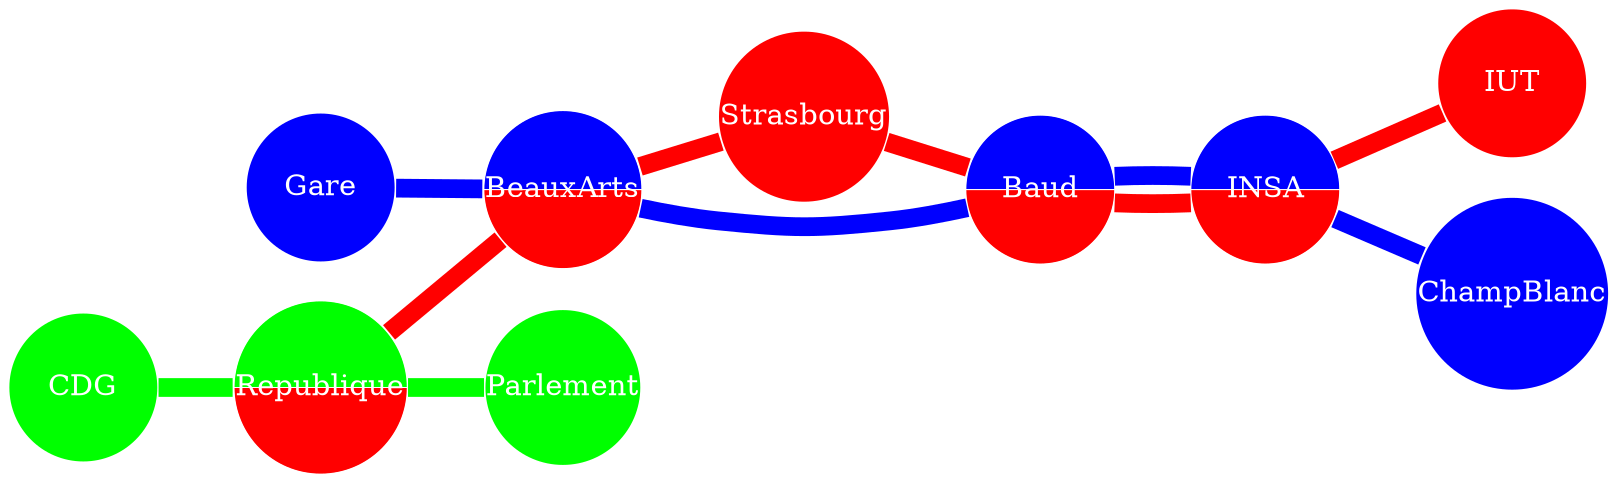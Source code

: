 graph G {
	rankdir=LR;
	node [style=filled shape=circle fontcolor=white color=white margin=0 width=1 height=1];

	Republique -- BeauxArts -- Strasbourg -- Baud -- INSA -- IUT [color = red, penwidth=9.0 ]
	Republique [style=wedged fillcolor="red:green"]
	BeauxArts [style=wedged fillcolor="red:blue"]
	Strasbourg [style=filled fillcolor=red]
	Baud [style=wedged fillcolor="red:blue"]
	INSA [style=wedged fillcolor="red:blue"]
	IUT [style=filled fillcolor=red]
	Gare -- BeauxArts -- Baud -- INSA -- ChampBlanc [color = blue, penwidth=9.0 ]
	Gare [style=filled fillcolor=blue]
	BeauxArts [style=wedged fillcolor="blue:red"]
	Baud [style=wedged fillcolor="blue:red"]
	INSA [style=wedged fillcolor="blue:red"]
	ChampBlanc [style=filled fillcolor=blue]
	CDG -- Republique -- Parlement [color = green, penwidth=9.0 ]
	CDG [style=filled fillcolor=green]
	Republique [style=wedged fillcolor="green:red"]
	Parlement [style=filled fillcolor=green]
}